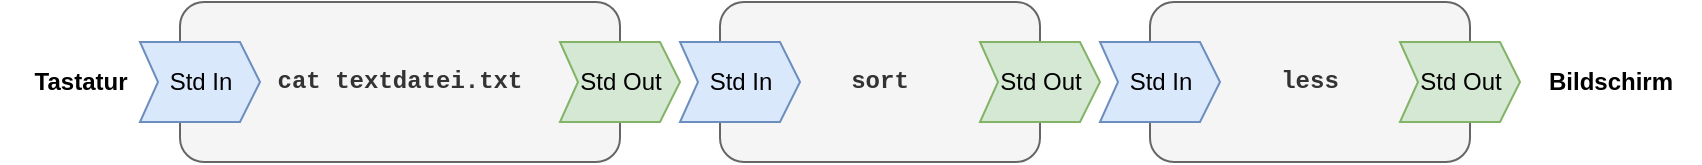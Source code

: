 <mxfile version="26.0.10">
  <diagram name="Seite-1" id="VC8qIKLrDBRP4n0gSpGw">
    <mxGraphModel dx="1834" dy="766" grid="1" gridSize="10" guides="1" tooltips="1" connect="1" arrows="1" fold="1" page="0" pageScale="1" pageWidth="827" pageHeight="1169" math="0" shadow="0">
      <root>
        <mxCell id="0" />
        <mxCell id="1" parent="0" />
        <mxCell id="f07_K-WlLYluYpHi62US-12" value="" style="group" vertex="1" connectable="0" parent="1">
          <mxGeometry x="60" y="280" width="270" height="80" as="geometry" />
        </mxCell>
        <mxCell id="f07_K-WlLYluYpHi62US-1" value="cat textdatei.txt" style="rounded=1;whiteSpace=wrap;html=1;fontFamily=Courier New;fontStyle=1;fillColor=#f5f5f5;strokeColor=#666666;fontColor=#333333;" vertex="1" parent="f07_K-WlLYluYpHi62US-12">
          <mxGeometry x="20" width="220" height="80" as="geometry" />
        </mxCell>
        <mxCell id="f07_K-WlLYluYpHi62US-6" value="Std In" style="html=1;shadow=0;dashed=0;align=center;verticalAlign=middle;shape=mxgraph.arrows2.arrow;dy=0;dx=10;notch=9;fillColor=#dae8fc;strokeColor=#6c8ebf;" vertex="1" parent="f07_K-WlLYluYpHi62US-12">
          <mxGeometry y="20" width="60" height="40" as="geometry" />
        </mxCell>
        <mxCell id="f07_K-WlLYluYpHi62US-7" value="Std Out" style="html=1;shadow=0;dashed=0;align=center;verticalAlign=middle;shape=mxgraph.arrows2.arrow;dy=0;dx=10;notch=9;fillColor=#d5e8d4;strokeColor=#82b366;" vertex="1" parent="f07_K-WlLYluYpHi62US-12">
          <mxGeometry x="210" y="20" width="60" height="40" as="geometry" />
        </mxCell>
        <mxCell id="f07_K-WlLYluYpHi62US-13" value="" style="group" vertex="1" connectable="0" parent="1">
          <mxGeometry x="330" y="280" width="210" height="80" as="geometry" />
        </mxCell>
        <mxCell id="f07_K-WlLYluYpHi62US-2" value="sort" style="rounded=1;whiteSpace=wrap;html=1;fontFamily=Courier New;fontStyle=1;fillColor=#f5f5f5;strokeColor=#666666;fontColor=#333333;" vertex="1" parent="f07_K-WlLYluYpHi62US-13">
          <mxGeometry x="20" width="160" height="80" as="geometry" />
        </mxCell>
        <mxCell id="f07_K-WlLYluYpHi62US-8" value="Std In" style="html=1;shadow=0;dashed=0;align=center;verticalAlign=middle;shape=mxgraph.arrows2.arrow;dy=0;dx=10;notch=9;fillColor=#dae8fc;strokeColor=#6c8ebf;" vertex="1" parent="f07_K-WlLYluYpHi62US-13">
          <mxGeometry y="20" width="60" height="40" as="geometry" />
        </mxCell>
        <mxCell id="f07_K-WlLYluYpHi62US-9" value="Std Out" style="html=1;shadow=0;dashed=0;align=center;verticalAlign=middle;shape=mxgraph.arrows2.arrow;dy=0;dx=10;notch=9;fillColor=#d5e8d4;strokeColor=#82b366;" vertex="1" parent="f07_K-WlLYluYpHi62US-13">
          <mxGeometry x="150" y="20" width="60" height="40" as="geometry" />
        </mxCell>
        <mxCell id="f07_K-WlLYluYpHi62US-14" value="" style="group" vertex="1" connectable="0" parent="1">
          <mxGeometry x="540" y="280" width="210" height="80" as="geometry" />
        </mxCell>
        <mxCell id="f07_K-WlLYluYpHi62US-3" value="less" style="rounded=1;whiteSpace=wrap;html=1;fontFamily=Courier New;fontStyle=1;fillColor=#f5f5f5;strokeColor=#666666;fontColor=#333333;" vertex="1" parent="f07_K-WlLYluYpHi62US-14">
          <mxGeometry x="25" width="160" height="80" as="geometry" />
        </mxCell>
        <mxCell id="f07_K-WlLYluYpHi62US-10" value="Std In" style="html=1;shadow=0;dashed=0;align=center;verticalAlign=middle;shape=mxgraph.arrows2.arrow;dy=0;dx=10;notch=9;fillColor=#dae8fc;strokeColor=#6c8ebf;" vertex="1" parent="f07_K-WlLYluYpHi62US-14">
          <mxGeometry y="20" width="60" height="40" as="geometry" />
        </mxCell>
        <mxCell id="f07_K-WlLYluYpHi62US-11" value="Std Out" style="html=1;shadow=0;dashed=0;align=center;verticalAlign=middle;shape=mxgraph.arrows2.arrow;dy=0;dx=10;notch=9;fillColor=#d5e8d4;strokeColor=#82b366;" vertex="1" parent="f07_K-WlLYluYpHi62US-14">
          <mxGeometry x="150" y="20" width="60" height="40" as="geometry" />
        </mxCell>
        <mxCell id="f07_K-WlLYluYpHi62US-16" value="&lt;b&gt;Tastatur&lt;/b&gt;" style="text;html=1;align=center;verticalAlign=middle;resizable=0;points=[];autosize=1;strokeColor=none;fillColor=none;" vertex="1" parent="1">
          <mxGeometry x="-10" y="305" width="80" height="30" as="geometry" />
        </mxCell>
        <mxCell id="f07_K-WlLYluYpHi62US-17" value="&lt;b&gt;Bildschirm&lt;/b&gt;" style="text;html=1;align=center;verticalAlign=middle;resizable=0;points=[];autosize=1;strokeColor=none;fillColor=none;" vertex="1" parent="1">
          <mxGeometry x="750" y="305" width="90" height="30" as="geometry" />
        </mxCell>
      </root>
    </mxGraphModel>
  </diagram>
</mxfile>
